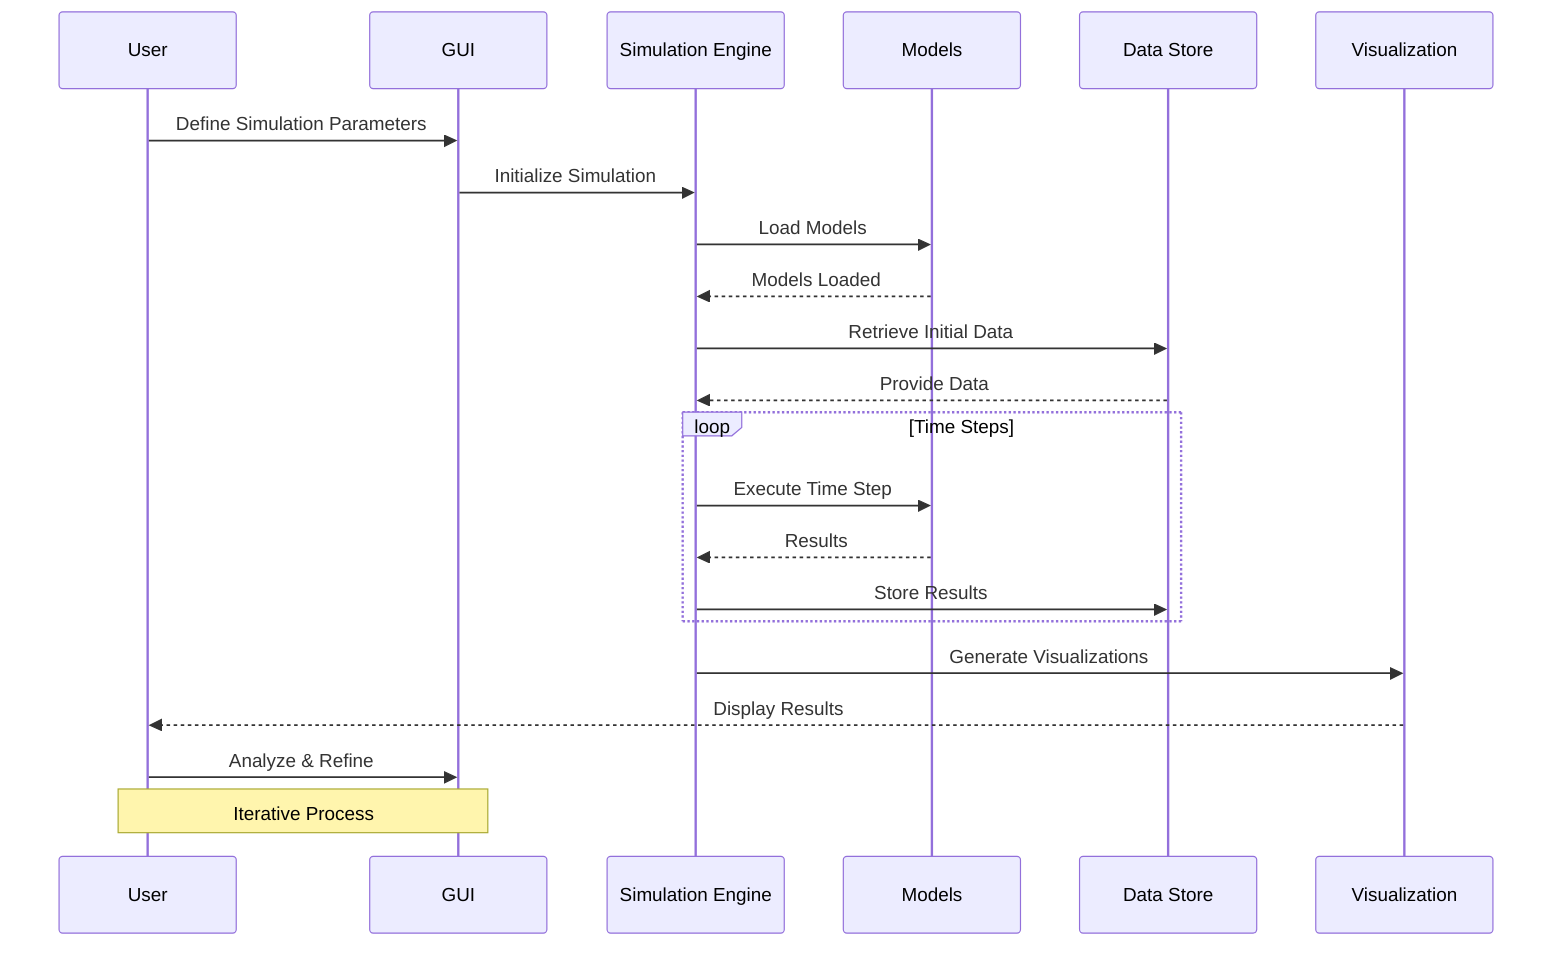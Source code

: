 sequenceDiagram
    participant U as User
    participant G as GUI
    participant S as Simulation Engine
    participant M as Models
    participant D as Data Store
    participant V as Visualization
    
    U->>G: Define Simulation Parameters
    G->>S: Initialize Simulation
    S->>M: Load Models
    M-->>S: Models Loaded
    S->>D: Retrieve Initial Data
    D-->>S: Provide Data
    
    loop Time Steps
        S->>M: Execute Time Step
        M-->>S: Results
        S->>D: Store Results
    end
    
    S->>V: Generate Visualizations
    V-->>U: Display Results
    U->>G: Analyze & Refine
    
    Note over U,G: Iterative Process